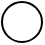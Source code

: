 <mxfile>
    <diagram id="lJ3rzgCIG-JvB2Hn59UM" name="Page-1">
        <mxGraphModel dx="364" dy="288" grid="1" gridSize="10" guides="1" tooltips="1" connect="1" arrows="1" fold="1" page="1" pageScale="1" pageWidth="1000" pageHeight="1000" math="0" shadow="0">
            <root>
                <mxCell id="0"/>
                <mxCell id="1" parent="0"/>
                <mxCell id="2" value="" style="ellipse;whiteSpace=wrap;html=1;aspect=fixed;fillColor=light-dark(#FFFFFF,#FFFFFF);" vertex="1" parent="1">
                    <mxGeometry x="610" y="410" width="20" height="20" as="geometry"/>
                </mxCell>
            </root>
        </mxGraphModel>
    </diagram>
</mxfile>